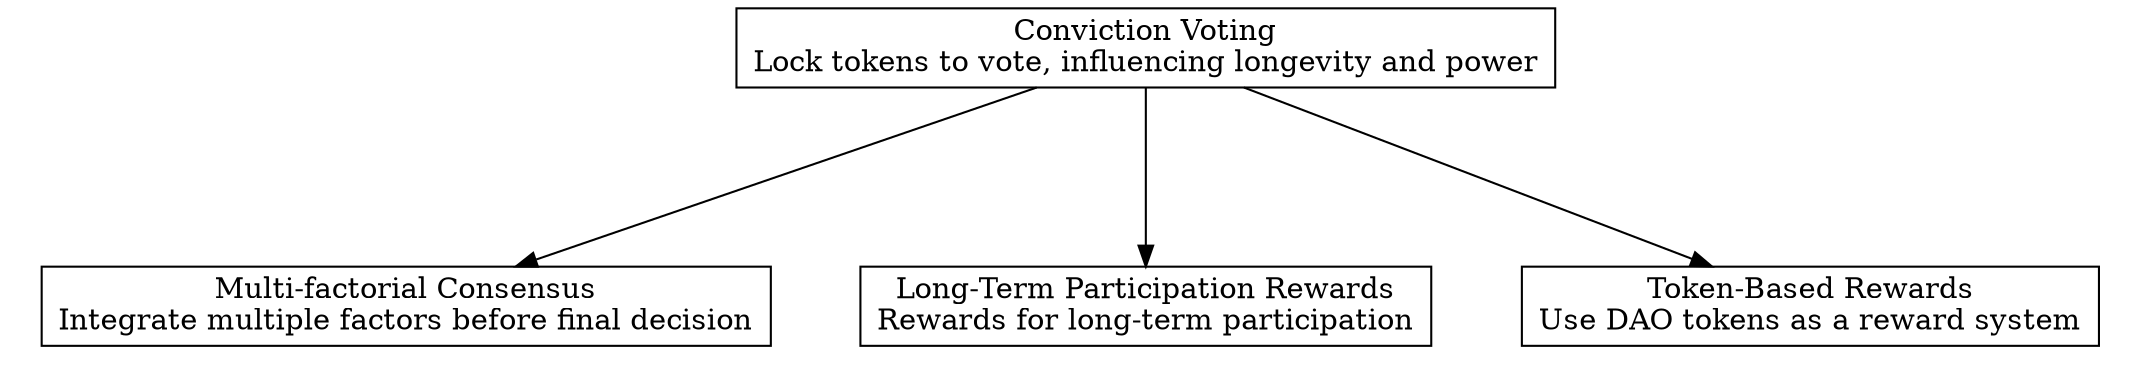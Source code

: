 digraph "" {
	graph [nodesep=0.6,
		rankdir=TB,
		ranksep=1.2
	];
	node [label="\N",
		shape=box
	];
	subgraph cluster_descendants {
		graph [rank=min,
			style=invis
		];
		"Token-Based Rewards"	[label="Token-Based Rewards\nUse DAO tokens as a reward system"];
		"Long-Term Participation Rewards"	[label="Long-Term Participation Rewards\nRewards for long-term participation"];
		"Multi-factorial Consensus"	[label="Multi-factorial Consensus\nIntegrate multiple factors before final decision"];
	}
	"Conviction Voting"	[label="Conviction Voting\nLock tokens to vote, influencing longevity and power"];
	"Conviction Voting" -> "Token-Based Rewards";
	"Conviction Voting" -> "Long-Term Participation Rewards";
	"Conviction Voting" -> "Multi-factorial Consensus";
}
